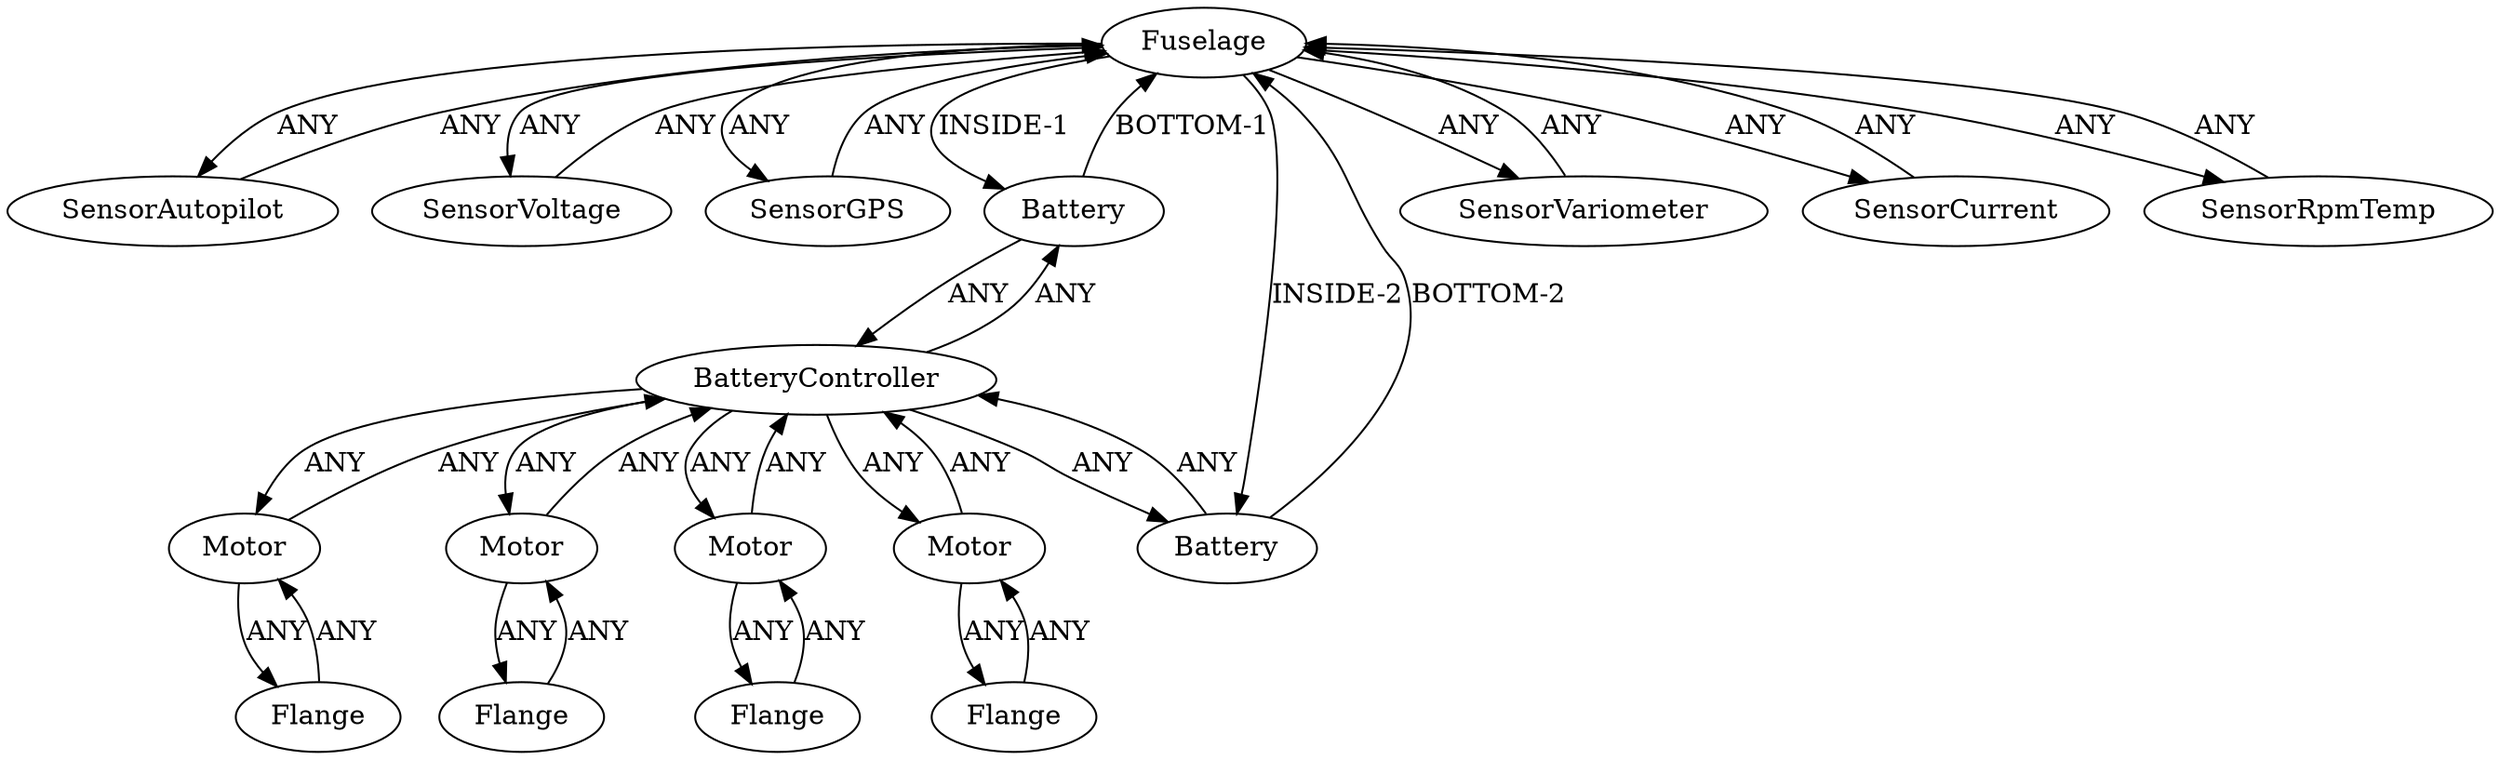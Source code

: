 /* Created by igraph 0.10.2 */
digraph {
  0 [
    instance=Fuselage_instance_1
    label=Fuselage
  ];
  1 [
    instance=Flange_instance_1
    label=Flange
  ];
  2 [
    instance=Motor_instance_1
    label=Motor
  ];
  3 [
    instance=SensorAutopilot_instance_1
    label=SensorAutopilot
  ];
  4 [
    instance=Flange_instance_2
    label=Flange
  ];
  5 [
    instance=SensorVoltage_instance_1
    label=SensorVoltage
  ];
  6 [
    instance=Motor_instance_2
    label=Motor
  ];
  7 [
    instance=Motor_instance_3
    label=Motor
  ];
  8 [
    instance=Flange_instance_3
    label=Flange
  ];
  9 [
    instance=Flange_instance_4
    label=Flange
  ];
  10 [
    instance=SensorGPS_instance_1
    label=SensorGPS
  ];
  11 [
    instance=Battery_instance_1
    label=Battery
  ];
  12 [
    instance=SensorVariometer_instance_1
    label=SensorVariometer
  ];
  13 [
    instance=Battery_instance_2
    label=Battery
  ];
  14 [
    instance=SensorCurrent_instance_1
    label=SensorCurrent
  ];
  15 [
    instance=Motor_instance_4
    label=Motor
  ];
  16 [
    instance=BatteryController_instance_1
    label=BatteryController
  ];
  17 [
    instance=SensorRpmTemp_instance_1
    label=SensorRpmTemp
  ];

  0 -> 3 [
    label=ANY
  ];
  0 -> 5 [
    label=ANY
  ];
  0 -> 10 [
    label=ANY
  ];
  0 -> 11 [
    label="INSIDE-1"
  ];
  0 -> 12 [
    label=ANY
  ];
  0 -> 13 [
    label="INSIDE-2"
  ];
  0 -> 14 [
    label=ANY
  ];
  0 -> 17 [
    label=ANY
  ];
  1 -> 2 [
    label=ANY
  ];
  2 -> 1 [
    label=ANY
  ];
  2 -> 16 [
    label=ANY
  ];
  3 -> 0 [
    label=ANY
  ];
  4 -> 15 [
    label=ANY
  ];
  5 -> 0 [
    label=ANY
  ];
  6 -> 8 [
    label=ANY
  ];
  6 -> 16 [
    label=ANY
  ];
  7 -> 9 [
    label=ANY
  ];
  7 -> 16 [
    label=ANY
  ];
  8 -> 6 [
    label=ANY
  ];
  9 -> 7 [
    label=ANY
  ];
  10 -> 0 [
    label=ANY
  ];
  11 -> 0 [
    label="BOTTOM-1"
  ];
  11 -> 16 [
    label=ANY
  ];
  12 -> 0 [
    label=ANY
  ];
  13 -> 0 [
    label="BOTTOM-2"
  ];
  13 -> 16 [
    label=ANY
  ];
  14 -> 0 [
    label=ANY
  ];
  15 -> 4 [
    label=ANY
  ];
  15 -> 16 [
    label=ANY
  ];
  16 -> 2 [
    label=ANY
  ];
  16 -> 6 [
    label=ANY
  ];
  16 -> 7 [
    label=ANY
  ];
  16 -> 11 [
    label=ANY
  ];
  16 -> 13 [
    label=ANY
  ];
  16 -> 15 [
    label=ANY
  ];
  17 -> 0 [
    label=ANY
  ];
}
